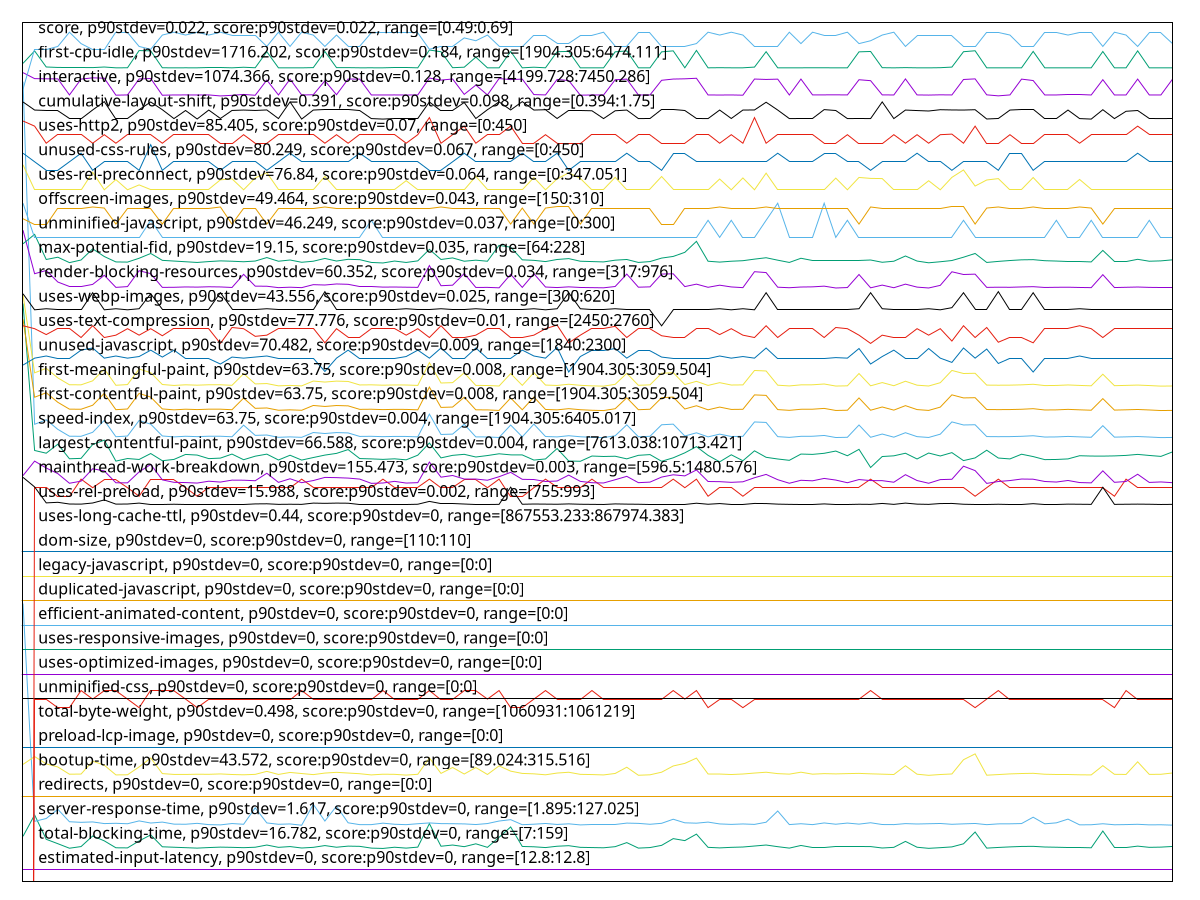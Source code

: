 reset

$estimatedInputLatencyP90Stdev0ScoreP90Stdev0Range128128 <<EOF
0 0.5000000000001847
1 0.5000000000001847
2 0.5000000000001847
3 0.5000000000001847
4 0.5000000000001847
5 0.5000000000001847
6 0.5000000000001847
7 0.5000000000001847
8 0.5000000000001847
9 0.5000000000001847
10 0.5000000000001847
11 0.5000000000001847
12 0.5000000000001847
13 0.5000000000001847
14 0.5000000000001847
15 0.5000000000001847
16 0.5000000000001847
17 0.5000000000001847
18 0.5000000000001847
19 0.5000000000001847
20 0.5000000000001847
21 0.5000000000001847
22 0.5000000000001847
23 0.5000000000001847
24 0.5000000000001847
25 0.5000000000001847
26 0.5000000000001847
27 0.5000000000001847
28 0.5000000000001847
29 0.5000000000001847
30 0.5000000000001847
31 0.5000000000001847
32 0.5000000000001847
33 0.5000000000001847
34 0.5000000000001847
35 0.5000000000001847
36 0.5000000000001847
37 0.5000000000001847
38 0.5000000000001847
39 0.5000000000001847
40 0.5000000000001847
41 0.5000000000001847
42 0.5000000000001847
43 0.5000000000001847
44 0.5000000000001847
45 0.5000000000001847
46 0.5000000000001847
47 0.5000000000001847
48 0.5000000000001847
49 0.5000000000001847
50 0.5000000000001847
51 0.5000000000001847
52 0.5000000000001847
53 0.5000000000001847
54 0.5000000000001847
55 0.5000000000001847
56 0.5000000000001847
57 0.5000000000001847
58 0.5000000000001847
59 0.5000000000001847
60 0.5000000000001847
61 0.5000000000001847
62 0.5000000000001847
63 0.5000000000001847
64 0.5000000000001847
65 0.5000000000001847
66 0.5000000000001847
67 0.5000000000001847
68 0.5000000000001847
69 0.5000000000001847
70 0.5000000000001847
71 0.5000000000001847
72 0.5000000000001847
73 0.5000000000001847
74 0.5000000000001847
75 0.5000000000001847
76 0.5000000000001847
77 0.5000000000001847
78 0.5000000000001847
79 0.5000000000001847
80 0.5000000000001847
81 0.5000000000001847
82 0.5000000000001847
83 0.5000000000001847
84 0.5000000000001847
85 0.5000000000001847
86 0.5000000000001847
87 0.5000000000001847
88 0.5000000000001847
89 0.5000000000001847
90 0.5000000000001847
91 0.5000000000001847
92 0.5000000000001847
93 0.5000000000001847
94 0.5000000000001847
95 0.5000000000001847
96 0.5000000000001847
97 0.5000000000001847
98 0.5000000000001847
99 0.5000000000001847
EOF

$totalBlockingTimeP90Stdev16782ScoreP90Stdev0Range7159 <<EOF
0 1.8511290322580645
1 2.7272580645161293
2 1.7291935483870968
3 1.5485483870967722
4 1.3633870967741937
5 1.4311290322580645
6 1.8646774193548388
7 1.665967741935484
8 1.381451612903226
9 1.3769354838709678
10 1.661451612903226
11 1.9098387096774194
12 1.4220967741935484
13 1.4040322580645161
14 1.3859677419354839
15 1.3679032258064516
16 1.390483870967742
17 1.4085483870967743
18 1.3995161290322582
19 1.3859677419354839
20 1.4040322580645161
21 1.4943548387096774
22 1.3995161290322582
23 1.4311290322580645
24 1.3724193548387098
25 1.3995161290322582
26 1.4717741935483872
27 1.4040322580645161
28 1.4491935483870968
29 1.4401612903225807
30 1.3679032258064516
31 1.3543548387096775
32 1.4040322580645161
33 1.3679032258064516
34 1.4085483870967743
35 2.370483870967742
36 1.4446774193548388
37 1.4943548387096774
38 1.4266129032258066
39 1.5440322580645163
40 1.3995161290322582
41 1.810483870967742
42 2.235
43 1.4356451612903227
44 1.4220967741935484
45 1.390483870967742
46 1.4446774193548388
47 1.467258064516129
48 1.3995161290322582
49 1.390483870967742
50 1.381451612903226
51 1.4266129032258066
52 1.5937096774193549
53 1.3679032258064516
54 1.390483870967742
55 1.4808064516129034
56 1.7562903225806452
57 1.675
58 1.9414516129032258
59 1.3995161290322582
60 1.3769354838709678
61 1.3995161290322582
62 1.4130645161290323
63 1.453709677419355
64 1.4943548387096774
65 1.4266129032258066
66 1.3679032258064516
67 1.4762903225806452
68 1.4130645161290323
69 1.4130645161290323
70 1.4266129032258066
71 1.4266129032258066
72 1.4266129032258066
73 1.4311290322580645
74 1.3724193548387098
75 1.3995161290322582
76 1.6433870967741915
77 1.4040322580645161
78 1.3588709677419355
79 1.3859677419354839
80 1.4175806451612905
81 1.5440322580645163
82 2.027258064516127
83 1.3679032258064516
84 1.395
85 1.4175806451612905
86 1.4356451612903227
87 1.4401612903225807
88 1.4130645161290323
89 1.4040322580645161
90 1.3859677419354839
91 1.3859677419354839
92 1.381451612903226
93 2.0679032258064516
94 1.390483870967742
95 1.390483870967742
96 1.4491935483870968
97 1.3995161290322582
98 1.4085483870967743
99 1.4356451612903227
EOF

$serverResponseTimeP90Stdev1617ScoreP90Stdev0Range1895127025 <<EOF
0 11.38647205806117
1 2.4655907724209434
2 2.5804793157076205
3 2.9562802488335924
4 2.4480998444790045
5 2.424222187662001
6 2.4404793157076203
7 2.372983203732504
8 2.3845228615863143
9 2.3660884396060133
10 2.4826462415759463
11 2.3953367547952307
12 2.433729704510109
13 2.3503393468118197
14 2.3454767236910317
15 2.38270844997408
16 2.329945360290306
17 2.319204043545879
18 2.3745798859512703
19 2.3446058061171593
20 3.0192040435458787
21 2.3999816485225507
22 2.344242923794712
23 2.358177604976672
24 2.3049790565059616
25 3.1613087610160706
26 2.4766949714878175
27 3.087425920165889
28 2.4048442716433387
29 2.3295099015033696
30 2.3306711249351997
31 2.3904741316744427
32 2.3454767236910317
33 2.328784136858476
34 2.366959357179886
35 2.399255883877657
36 2.3715316744427164
37 2.367975427682737
38 2.35955655780197
39 2.333646759979264
40 2.3742895800933126
41 2.477203006739243
42 2.5333771902540176
43 2.327042301710731
44 2.3475814411612235
45 2.377337791601866
46 2.336985277345775
47 2.3634756868843962
48 2.318623431829964
49 2.328203525142561
50 2.328203525142561
51 2.3355337480559877
52 2.3925788491446345
53 2.3810391912908244
54 2.344388076723691
55 2.3842325557283566
56 2.550577812337999
57 2.4046991187143596
58 2.389530637636081
59 2.433729704510109
60 2.358975946086055
61 2.339670606531882
62 2.3575244167962675
63 2.3399609123898393
64 2.428359046137895
65 2.8881309486780715
66 2.331904924831519
67 2.366814204250907
68 2.329945360290306
69 2.3991833074131677
70 2.346710523587351
71 2.3939578019699326
72 2.3509199585277347
73 2.4069489891135305
74 2.3341547952306896
75 2.330961430793157
76 2.372039709694142
77 2.3559277345775014
78 2.3667416277864177
79 2.37690233281493
80 2.343589735614308
81 2.3619515811301195
82 2.377410368066356
83 2.3287115603939865
84 2.3610080870917574
85 2.3634756868843962
86 2.3737089683773975
87 2.634040746500778
88 2.362532192846034
89 2.4033927423535513
90 2.5557307413167445
91 2.321018455158113
92 2.3250101607050286
93 2.3660884396060133
94 2.3244295489891136
95 2.331904924831519
96 2.3435171591498185
97 2.3206555728356664
98 2.3243569725246243
99 2.30860787973043
EOF

$redirectsP90Stdev0ScoreP90Stdev0Range00 <<EOF
0 3.5
1 3.5
2 3.5
3 3.5
4 3.5
5 3.5
6 3.5
7 3.5
8 3.5
9 3.5
10 3.5
11 3.5
12 3.5
13 3.5
14 3.5
15 3.5
16 3.5
17 3.5
18 3.5
19 3.5
20 3.5
21 3.5
22 3.5
23 3.5
24 3.5
25 3.5
26 3.5
27 3.5
28 3.5
29 3.5
30 3.5
31 3.5
32 3.5
33 3.5
34 3.5
35 3.5
36 3.5
37 3.5
38 3.5
39 3.5
40 3.5
41 3.5
42 3.5
43 3.5
44 3.5
45 3.5
46 3.5
47 3.5
48 3.5
49 3.5
50 3.5
51 3.5
52 3.5
53 3.5
54 3.5
55 3.5
56 3.5
57 3.5
58 3.5
59 3.5
60 3.5
61 3.5
62 3.5
63 3.5
64 3.5
65 3.5
66 3.5
67 3.5
68 3.5
69 3.5
70 3.5
71 3.5
72 3.5
73 3.5
74 3.5
75 3.5
76 3.5
77 3.5
78 3.5
79 3.5
80 3.5
81 3.5
82 3.5
83 3.5
84 3.5
85 3.5
86 3.5
87 3.5
88 3.5
89 3.5
90 3.5
91 3.5
92 3.5
93 3.5
94 3.5
95 3.5
96 3.5
97 3.5
98 3.5
99 3.5
EOF

$bootupTimeP90Stdev43572ScoreP90Stdev0Range89024315516 <<EOF
0 4.797801378973972
1 5.118377355562452
2 4.819667649536647
3 4.691480712100385
4 4.395455793020884
5 4.401849620893008
6 4.930566421318671
7 4.763690617656187
8 4.367614707577705
9 4.371991065490178
10 4.693265397064692
11 5.059234447745311
12 4.420394825522103
13 4.386827229193455
14 4.385135658227287
15 4.395502350019953
16 4.391312220103755
17 4.4069398527912025
18 4.383676872256462
19 4.371416862501662
20 4.389186117146277
21 4.512546645679067
22 4.386066798208663
23 4.468224382565512
24 4.423219283465614
25 4.378943577351128
26 4.442400767081985
27 4.472507626479847
28 4.443750920054981
29 4.4155684166186315
30 4.367009466589811
31 4.395828249013435
32 4.390334523123309
33 4.359234447745311
34 4.392258879084822
35 5.060957056710858
36 4.428821642353567
37 4.670980113510398
38 4.403013545869729
39 4.667953908570921
40 4.384608012237839
41 4.736097836208043
42 4.521066576508668
43 4.427937059371258
44 4.410912716711746
45 4.371292710504146
46 4.442943932071121
47 4.475751097414978
48 4.389589611138208
49 4.381209351305813
50 4.366062807608744
51 4.426090298408194
52 4.681595109298097
53 4.352933733871325
54 4.371230634505387
55 4.478218618365627
56 4.7331802642663945
57 4.83912847514743
58 5.0556495588170085
59 4.404239546845209
60 4.402206557885869
61 4.382404314281914
62 4.403882609852348
63 4.442959451070811
64 4.476728794395424
65 4.419479204540416
66 4.398435440961291
67 4.478016871369662
68 4.397364629982707
69 4.419510242539795
70 4.4084607147607855
71 4.420317230523655
72 4.429271693344566
73 4.411300691703985
74 4.397318072983638
75 4.383056112268878
76 4.743283133064336
77 4.395843768013124
78 4.34989200993216
79 4.38293196027136
80 4.405201724825965
81 4.989243759145124
82 5.228624329357514
83 4.355354697822905
84 4.380992085310158
85 4.40825896776482
86 4.424026271449474
87 4.432142708287145
88 4.394276349044473
89 4.38865847115683
90 4.388627433157451
91 4.371199596506008
92 4.366295592604088
93 4.746247262005054
94 4.390862169112756
95 4.386253026204939
96 4.903206424865871
97 4.388580876158382
98 4.392289917084201
99 4.44624947900501
EOF

$preloadLcpImageP90Stdev0ScoreP90Stdev0Range00 <<EOF
0 5.5
1 5.5
2 5.5
3 5.5
4 5.5
5 5.5
6 5.5
7 5.5
8 5.5
9 5.5
10 5.5
11 5.5
12 5.5
13 5.5
14 5.5
15 5.5
16 5.5
17 5.5
18 5.5
19 5.5
20 5.5
21 5.5
22 5.5
23 5.5
24 5.5
25 5.5
26 5.5
27 5.5
28 5.5
29 5.5
30 5.5
31 5.5
32 5.5
33 5.5
34 5.5
35 5.5
36 5.5
37 5.5
38 5.5
39 5.5
40 5.5
41 5.5
42 5.5
43 5.5
44 5.5
45 5.5
46 5.5
47 5.5
48 5.5
49 5.5
50 5.5
51 5.5
52 5.5
53 5.5
54 5.5
55 5.5
56 5.5
57 5.5
58 5.5
59 5.5
60 5.5
61 5.5
62 5.5
63 5.5
64 5.5
65 5.5
66 5.5
67 5.5
68 5.5
69 5.5
70 5.5
71 5.5
72 5.5
73 5.5
74 5.5
75 5.5
76 5.5
77 5.5
78 5.5
79 5.5
80 5.5
81 5.5
82 5.5
83 5.5
84 5.5
85 5.5
86 5.5
87 5.5
88 5.5
89 5.5
90 5.5
91 5.5
92 5.5
93 5.5
94 5.5
95 5.5
96 5.5
97 5.5
98 5.5
99 5.5
EOF

$totalByteWeightP90Stdev0498ScoreP90Stdev0Range10609311061219 <<EOF
0 -92.9770000000135
1 7.472999999998137
2 7.472999999998137
3 7.122999999963213
4 7.122999999963213
5 7.822999999974854
6 7.472999999998137
7 7.822999999974854
8 7.822999999974854
9 7.472999999998137
10 7.122999999963213
11 7.822999999974854
12 7.822999999974854
13 7.822999999974854
14 7.472999999998137
15 7.122999999963213
16 7.472999999998137
17 7.472999999998137
18 7.472999999998137
19 7.472999999998137
20 7.472999999998137
21 7.472999999998137
22 7.472999999998137
23 7.472999999998137
24 7.822999999974854
25 7.472999999998137
26 7.472999999998137
27 7.472999999998137
28 7.472999999998137
29 7.472999999998137
30 7.472999999998137
31 7.822999999974854
32 7.472999999998137
33 7.472999999998137
34 7.472999999998137
35 7.822999999974854
36 7.472999999998137
37 7.472999999998137
38 7.822999999974854
39 7.822999999974854
40 7.472999999998137
41 7.822999999974854
42 7.122999999963213
43 7.122999999963213
44 7.472999999998137
45 7.822999999974854
46 7.472999999998137
47 7.472999999998137
48 7.472999999998137
49 7.822999999974854
50 7.472999999998137
51 7.472999999998137
52 7.472999999998137
53 7.472999999998137
54 7.472999999998137
55 7.472999999998137
56 7.822999999974854
57 7.472999999998137
58 7.822999999974854
59 7.122999999963213
60 7.472999999998137
61 7.472999999998137
62 7.122999999963213
63 7.472999999998137
64 7.472999999998137
65 7.472999999998137
66 7.472999999998137
67 7.472999999998137
68 7.472999999998137
69 7.472999999998137
70 7.472999999998137
71 7.472999999998137
72 7.472999999998137
73 7.822999999974854
74 7.472999999998137
75 7.472999999998137
76 7.472999999998137
77 7.472999999998137
78 7.472999999998137
79 7.472999999998137
80 7.472999999998137
81 7.472999999998137
82 7.122999999963213
83 7.472999999998137
84 7.822999999974854
85 7.472999999998137
86 7.472999999998137
87 7.472999999998137
88 7.472999999998137
89 7.472999999998137
90 7.472999999998137
91 7.472999999998137
92 7.472999999998137
93 7.472999999998137
94 7.122999999963213
95 7.822999999974854
96 7.472999999998137
97 7.472999999998137
98 7.472999999998137
99 7.472999999998137
EOF

$unminifiedCssP90Stdev0ScoreP90Stdev0Range00 <<EOF
0 7.5
1 7.5
2 7.5
3 7.5
4 7.5
5 7.5
6 7.5
7 7.5
8 7.5
9 7.5
10 7.5
11 7.5
12 7.5
13 7.5
14 7.5
15 7.5
16 7.5
17 7.5
18 7.5
19 7.5
20 7.5
21 7.5
22 7.5
23 7.5
24 7.5
25 7.5
26 7.5
27 7.5
28 7.5
29 7.5
30 7.5
31 7.5
32 7.5
33 7.5
34 7.5
35 7.5
36 7.5
37 7.5
38 7.5
39 7.5
40 7.5
41 7.5
42 7.5
43 7.5
44 7.5
45 7.5
46 7.5
47 7.5
48 7.5
49 7.5
50 7.5
51 7.5
52 7.5
53 7.5
54 7.5
55 7.5
56 7.5
57 7.5
58 7.5
59 7.5
60 7.5
61 7.5
62 7.5
63 7.5
64 7.5
65 7.5
66 7.5
67 7.5
68 7.5
69 7.5
70 7.5
71 7.5
72 7.5
73 7.5
74 7.5
75 7.5
76 7.5
77 7.5
78 7.5
79 7.5
80 7.5
81 7.5
82 7.5
83 7.5
84 7.5
85 7.5
86 7.5
87 7.5
88 7.5
89 7.5
90 7.5
91 7.5
92 7.5
93 7.5
94 7.5
95 7.5
96 7.5
97 7.5
98 7.5
99 7.5
EOF

$usesOptimizedImagesP90Stdev0ScoreP90Stdev0Range00 <<EOF
0 8.5
1 8.5
2 8.5
3 8.5
4 8.5
5 8.5
6 8.5
7 8.5
8 8.5
9 8.5
10 8.5
11 8.5
12 8.5
13 8.5
14 8.5
15 8.5
16 8.5
17 8.5
18 8.5
19 8.5
20 8.5
21 8.5
22 8.5
23 8.5
24 8.5
25 8.5
26 8.5
27 8.5
28 8.5
29 8.5
30 8.5
31 8.5
32 8.5
33 8.5
34 8.5
35 8.5
36 8.5
37 8.5
38 8.5
39 8.5
40 8.5
41 8.5
42 8.5
43 8.5
44 8.5
45 8.5
46 8.5
47 8.5
48 8.5
49 8.5
50 8.5
51 8.5
52 8.5
53 8.5
54 8.5
55 8.5
56 8.5
57 8.5
58 8.5
59 8.5
60 8.5
61 8.5
62 8.5
63 8.5
64 8.5
65 8.5
66 8.5
67 8.5
68 8.5
69 8.5
70 8.5
71 8.5
72 8.5
73 8.5
74 8.5
75 8.5
76 8.5
77 8.5
78 8.5
79 8.5
80 8.5
81 8.5
82 8.5
83 8.5
84 8.5
85 8.5
86 8.5
87 8.5
88 8.5
89 8.5
90 8.5
91 8.5
92 8.5
93 8.5
94 8.5
95 8.5
96 8.5
97 8.5
98 8.5
99 8.5
EOF

$usesResponsiveImagesP90Stdev0ScoreP90Stdev0Range00 <<EOF
0 9.5
1 9.5
2 9.5
3 9.5
4 9.5
5 9.5
6 9.5
7 9.5
8 9.5
9 9.5
10 9.5
11 9.5
12 9.5
13 9.5
14 9.5
15 9.5
16 9.5
17 9.5
18 9.5
19 9.5
20 9.5
21 9.5
22 9.5
23 9.5
24 9.5
25 9.5
26 9.5
27 9.5
28 9.5
29 9.5
30 9.5
31 9.5
32 9.5
33 9.5
34 9.5
35 9.5
36 9.5
37 9.5
38 9.5
39 9.5
40 9.5
41 9.5
42 9.5
43 9.5
44 9.5
45 9.5
46 9.5
47 9.5
48 9.5
49 9.5
50 9.5
51 9.5
52 9.5
53 9.5
54 9.5
55 9.5
56 9.5
57 9.5
58 9.5
59 9.5
60 9.5
61 9.5
62 9.5
63 9.5
64 9.5
65 9.5
66 9.5
67 9.5
68 9.5
69 9.5
70 9.5
71 9.5
72 9.5
73 9.5
74 9.5
75 9.5
76 9.5
77 9.5
78 9.5
79 9.5
80 9.5
81 9.5
82 9.5
83 9.5
84 9.5
85 9.5
86 9.5
87 9.5
88 9.5
89 9.5
90 9.5
91 9.5
92 9.5
93 9.5
94 9.5
95 9.5
96 9.5
97 9.5
98 9.5
99 9.5
EOF

$efficientAnimatedContentP90Stdev0ScoreP90Stdev0Range00 <<EOF
0 10.5
1 10.5
2 10.5
3 10.5
4 10.5
5 10.5
6 10.5
7 10.5
8 10.5
9 10.5
10 10.5
11 10.5
12 10.5
13 10.5
14 10.5
15 10.5
16 10.5
17 10.5
18 10.5
19 10.5
20 10.5
21 10.5
22 10.5
23 10.5
24 10.5
25 10.5
26 10.5
27 10.5
28 10.5
29 10.5
30 10.5
31 10.5
32 10.5
33 10.5
34 10.5
35 10.5
36 10.5
37 10.5
38 10.5
39 10.5
40 10.5
41 10.5
42 10.5
43 10.5
44 10.5
45 10.5
46 10.5
47 10.5
48 10.5
49 10.5
50 10.5
51 10.5
52 10.5
53 10.5
54 10.5
55 10.5
56 10.5
57 10.5
58 10.5
59 10.5
60 10.5
61 10.5
62 10.5
63 10.5
64 10.5
65 10.5
66 10.5
67 10.5
68 10.5
69 10.5
70 10.5
71 10.5
72 10.5
73 10.5
74 10.5
75 10.5
76 10.5
77 10.5
78 10.5
79 10.5
80 10.5
81 10.5
82 10.5
83 10.5
84 10.5
85 10.5
86 10.5
87 10.5
88 10.5
89 10.5
90 10.5
91 10.5
92 10.5
93 10.5
94 10.5
95 10.5
96 10.5
97 10.5
98 10.5
99 10.5
EOF

$duplicatedJavascriptP90Stdev0ScoreP90Stdev0Range00 <<EOF
0 11.5
1 11.5
2 11.5
3 11.5
4 11.5
5 11.5
6 11.5
7 11.5
8 11.5
9 11.5
10 11.5
11 11.5
12 11.5
13 11.5
14 11.5
15 11.5
16 11.5
17 11.5
18 11.5
19 11.5
20 11.5
21 11.5
22 11.5
23 11.5
24 11.5
25 11.5
26 11.5
27 11.5
28 11.5
29 11.5
30 11.5
31 11.5
32 11.5
33 11.5
34 11.5
35 11.5
36 11.5
37 11.5
38 11.5
39 11.5
40 11.5
41 11.5
42 11.5
43 11.5
44 11.5
45 11.5
46 11.5
47 11.5
48 11.5
49 11.5
50 11.5
51 11.5
52 11.5
53 11.5
54 11.5
55 11.5
56 11.5
57 11.5
58 11.5
59 11.5
60 11.5
61 11.5
62 11.5
63 11.5
64 11.5
65 11.5
66 11.5
67 11.5
68 11.5
69 11.5
70 11.5
71 11.5
72 11.5
73 11.5
74 11.5
75 11.5
76 11.5
77 11.5
78 11.5
79 11.5
80 11.5
81 11.5
82 11.5
83 11.5
84 11.5
85 11.5
86 11.5
87 11.5
88 11.5
89 11.5
90 11.5
91 11.5
92 11.5
93 11.5
94 11.5
95 11.5
96 11.5
97 11.5
98 11.5
99 11.5
EOF

$legacyJavascriptP90Stdev0ScoreP90Stdev0Range00 <<EOF
0 12.5
1 12.5
2 12.5
3 12.5
4 12.5
5 12.5
6 12.5
7 12.5
8 12.5
9 12.5
10 12.5
11 12.5
12 12.5
13 12.5
14 12.5
15 12.5
16 12.5
17 12.5
18 12.5
19 12.5
20 12.5
21 12.5
22 12.5
23 12.5
24 12.5
25 12.5
26 12.5
27 12.5
28 12.5
29 12.5
30 12.5
31 12.5
32 12.5
33 12.5
34 12.5
35 12.5
36 12.5
37 12.5
38 12.5
39 12.5
40 12.5
41 12.5
42 12.5
43 12.5
44 12.5
45 12.5
46 12.5
47 12.5
48 12.5
49 12.5
50 12.5
51 12.5
52 12.5
53 12.5
54 12.5
55 12.5
56 12.5
57 12.5
58 12.5
59 12.5
60 12.5
61 12.5
62 12.5
63 12.5
64 12.5
65 12.5
66 12.5
67 12.5
68 12.5
69 12.5
70 12.5
71 12.5
72 12.5
73 12.5
74 12.5
75 12.5
76 12.5
77 12.5
78 12.5
79 12.5
80 12.5
81 12.5
82 12.5
83 12.5
84 12.5
85 12.5
86 12.5
87 12.5
88 12.5
89 12.5
90 12.5
91 12.5
92 12.5
93 12.5
94 12.5
95 12.5
96 12.5
97 12.5
98 12.5
99 12.5
EOF

$domSizeP90Stdev0ScoreP90Stdev0Range110110 <<EOF
0 13.5
1 13.5
2 13.5
3 13.5
4 13.5
5 13.5
6 13.5
7 13.5
8 13.5
9 13.5
10 13.5
11 13.5
12 13.5
13 13.5
14 13.5
15 13.5
16 13.5
17 13.5
18 13.5
19 13.5
20 13.5
21 13.5
22 13.5
23 13.5
24 13.5
25 13.5
26 13.5
27 13.5
28 13.5
29 13.5
30 13.5
31 13.5
32 13.5
33 13.5
34 13.5
35 13.5
36 13.5
37 13.5
38 13.5
39 13.5
40 13.5
41 13.5
42 13.5
43 13.5
44 13.5
45 13.5
46 13.5
47 13.5
48 13.5
49 13.5
50 13.5
51 13.5
52 13.5
53 13.5
54 13.5
55 13.5
56 13.5
57 13.5
58 13.5
59 13.5
60 13.5
61 13.5
62 13.5
63 13.5
64 13.5
65 13.5
66 13.5
67 13.5
68 13.5
69 13.5
70 13.5
71 13.5
72 13.5
73 13.5
74 13.5
75 13.5
76 13.5
77 13.5
78 13.5
79 13.5
80 13.5
81 13.5
82 13.5
83 13.5
84 13.5
85 13.5
86 13.5
87 13.5
88 13.5
89 13.5
90 13.5
91 13.5
92 13.5
93 13.5
94 13.5
95 13.5
96 13.5
97 13.5
98 13.5
99 13.5
EOF

$usesLongCacheTtlP90Stdev044ScoreP90Stdev0Range867553233867974383 <<EOF
0 -150.38704717566725
1 16.13370754721109
2 16.13370754721109
3 15.783707547176164
4 15.783707547176164
5 16.483707547187805
6 16.13370754721109
7 16.483707547187805
8 16.483707547187805
9 16.13370754721109
10 15.783707547176164
11 16.483707547187805
12 16.483707547187805
13 16.483707547187805
14 16.13370754721109
15 15.783707547176164
16 16.13370754721109
17 16.13370754721109
18 16.13370754721109
19 16.13370754721109
20 16.13370754721109
21 16.13370754721109
22 16.13370754721109
23 16.13370754721109
24 16.483707547187805
25 16.13370754721109
26 16.13370754721109
27 16.13370754721109
28 16.13370754721109
29 16.13370754721109
30 16.13370754721109
31 16.483707547187805
32 16.13370754721109
33 16.13370754721109
34 16.13370754721109
35 16.483707547187805
36 16.13370754721109
37 16.13370754721109
38 16.483707547187805
39 16.483707547187805
40 16.13370754721109
41 16.483707547187805
42 15.783707547176164
43 15.783707547176164
44 16.13370754721109
45 16.483707547187805
46 16.13370754721109
47 16.13370754721109
48 16.13370754721109
49 16.483707547187805
50 16.13370754721109
51 16.13370754721109
52 16.13370754721109
53 16.13370754721109
54 16.13370754721109
55 16.13370754721109
56 16.483707547187805
57 16.13370754721109
58 16.483707547187805
59 15.783707547176164
60 16.13370754721109
61 16.13370754721109
62 15.783707547176164
63 16.13370754721109
64 16.13370754721109
65 16.13370754721109
66 16.13370754721109
67 16.13370754721109
68 16.13370754721109
69 16.13370754721109
70 16.13370754721109
71 16.13370754721109
72 16.13370754721109
73 16.483707547187805
74 16.13370754721109
75 16.13370754721109
76 16.13370754721109
77 16.13370754721109
78 16.13370754721109
79 16.13370754721109
80 16.13370754721109
81 16.13370754721109
82 15.783707547176164
83 16.13370754721109
84 16.483707547187805
85 16.13370754721109
86 16.13370754721109
87 16.13370754721109
88 16.13370754721109
89 16.13370754721109
90 16.13370754721109
91 16.13370754721109
92 16.13370754721109
93 16.13370754721109
94 15.783707547176164
95 16.483707547187805
96 16.13370754721109
97 16.13370754721109
98 16.13370754721109
99 16.13370754721109
EOF

$usesRelPreloadP90Stdev15988ScoreP90Stdev0002Range755993 <<EOF
0 16.55672
1 16.16472
2 15.511386666666667
3 15.53472
4 15.46472
5 15.460053333333335
6 15.506720000000001
7 15.63272
8 15.460053333333335
9 15.46472
10 15.502053333333333
11 15.46472
12 15.46472
13 15.455386666666667
14 15.460053333333335
15 15.460053333333335
16 15.46472
17 15.46472
18 15.455386666666667
19 15.455386666666667
20 15.469386666666667
21 15.474053333333334
22 15.45072
23 15.455386666666667
24 15.45072
25 15.502053333333333
26 15.49272
27 15.502053333333333
28 15.497386666666667
29 15.460053333333335
30 15.460053333333335
31 15.460053333333335
32 15.460053333333335
33 15.460053333333335
34 15.455386666666667
35 15.572053333333333
36 15.483386666666668
37 15.483386666666668
38 15.46472
39 15.455386666666667
40 15.455386666666667
41 15.45072
42 16.155386666666665
43 15.455386666666667
44 15.46472
45 15.460053333333335
46 15.455386666666667
47 15.469386666666667
48 15.455386666666667
49 15.45072
50 15.446053333333333
51 15.469386666666667
52 15.460053333333335
53 15.455386666666667
54 15.460053333333335
55 15.460053333333335
56 15.46472
57 15.46472
58 15.497386666666667
59 15.455386666666667
60 15.483386666666668
61 15.460053333333335
62 15.460053333333335
63 15.488053333333333
64 15.483386666666668
65 15.460053333333335
66 15.45072
67 15.460053333333335
68 15.460053333333335
69 15.469386666666667
70 15.45072
71 15.45072
72 15.455386666666667
73 15.45072
74 15.488053333333333
75 15.45072
76 15.502053333333333
77 15.460053333333335
78 15.45072
79 15.483386666666668
80 15.488053333333333
81 15.455386666666667
82 15.460053333333335
83 15.460053333333335
84 15.455386666666667
85 15.460053333333335
86 15.460053333333335
87 15.478720000000001
88 15.455386666666667
89 15.455386666666667
90 15.460053333333335
91 15.455386666666667
92 15.45072
93 16.15072
94 15.45072
95 15.455386666666667
96 15.460053333333335
97 15.455386666666667
98 15.446053333333333
99 15.45072
EOF

$mainthreadWorkBreakdownP90Stdev155473ScoreP90Stdev0003Range59651480576 <<EOF
0 16.6299397281778
1 17.222466683190813
2 16.94050278844962
3 16.709007766348577
4 16.315592638492998
5 16.401171190151608
6 16.90910278018755
7 16.82087210311067
8 16.33465737183459
9 16.331889577394968
10 16.78071016648077
11 17.086097038046844
12 16.45375102243153
13 16.35370558103028
14 16.343691948609905
15 16.323210269756682
16 16.399217209897962
17 16.363830751435536
18 16.443609327880367
19 16.44018056760441
20 16.41878179865328
21 16.72524273970339
22 16.351797042177882
23 16.499717065311685
24 16.3387966703846
25 16.42601937456108
26 16.554977940265214
27 16.54548068740447
28 16.526775354236378
29 16.48612182426571
30 16.311531829636056
31 16.32555256743917
32 16.393119800057836
33 16.32321440079316
34 16.339936836452267
35 17.183820836947987
36 16.56521051761887
37 16.63344284711034
38 16.48920357747759
39 16.488051018300492
40 16.439354360309
41 16.583130953856323
42 16.762595571528898
43 16.47628169537737
44 16.468040277605652
45 16.388042756227538
46 16.40685962738051
47 16.64912426157723
48 16.3921903168505
49 16.33749539389433
50 16.326651423142067
51 16.45949316313463
52 16.598560375098113
53 16.339457636220928
54 16.36247990250754
55 16.568412070888584
56 16.662389019705046
57 16.617150039244848
58 16.86162064692031
59 16.38694803156112
60 16.380784525137358
61 16.353098318668152
62 16.375141529309705
63 16.541510761350022
64 16.677632544305368
65 16.461219936382037
66 16.315258024538355
67 16.437255793778657
68 16.41556372123766
69 16.51323794770108
70 16.446311025736357
71 16.336702234890733
72 16.466788573553107
73 16.42504858098897
74 16.421599165530633
75 16.35760114842814
76 16.66704469781468
77 16.427386747634984
78 16.315344776304375
79 16.464681744949807
80 16.478838806956666
81 17.015344776304374
82 16.83354199198579
83 16.309429132069237
84 16.386910852232823
85 16.42574672615359
86 16.48823278390548
87 16.481271987441648
88 16.387559424959722
89 16.365338579749658
90 16.429080472590574
91 16.343894369397283
92 16.33095183211468
93 16.824098442599247
94 16.353903870781178
95 16.387501590449045
96 16.685312141116206
97 16.349553889370842
98 16.36915152641798
99 16.338846242822324
EOF

$largestContentfulPaintP90Stdev66588ScoreP90Stdev0004Range761303810713421 <<EOF
0 23.68106697777236
1 17.65850808174647
2 17.546669766504042
3 17.915410652476893
4 17.318617117984594
5 17.33466594927583
6 17.902502596803203
7 18.08313940633364
8 17.222743210990515
9 17.328574268607035
10 17.289858988222054
11 17.53302921359427
12 17.238987331528595
13 17.29191299326948
14 17.49633629316233
15 17.469957180906317
16 17.324495085892693
17 17.345656225531005
18 17.510726574712326
19 17.27981253774423
20 17.42440049121232
21 17.508552600077635
22 17.268305319365055
23 17.4631993276513
24 17.264954624063193
25 17.369002502285934
26 17.469217314264686
27 17.538904038667646
28 17.69459421833097
29 17.327350297045513
30 17.313566474222124
31 17.293606330939827
32 17.316382562501403
33 17.27491209980647
34 17.465191017872456
35 17.96432724922968
36 17.3548365541105
37 17.45862975434763
38 17.500579336776365
39 17.39087944962425
40 17.45044993094397
41 17.522850547311148
42 17.478444243496874
43 17.475590332827384
44 17.264978574631197
45 17.311396942905475
46 17.738145345981614
47 17.226955693246275
48 17.2152784366716
49 17.430582230351767
50 17.411972747382144
51 17.422459519841066
52 17.31494632407377
53 17.459416330015546
54 17.489954713084373
55 17.215410652476894
56 17.357776296679827
57 17.562102277070085
58 17.816319674843196
59 17.458688817965566
60 17.192567662770994
61 17.481423650807788
62 17.237880836961295
63 17.644412468044514
64 17.378597468300747
65 17.309348356538596
66 17.254851927681308
67 17.511420924437378
68 17.49819284149069
69 17.542682918106188
70 17.634949826208615
71 17.44222394038207
72 17.704815041948738
73 16.96107295999569
74 17.4104235466143
75 17.43917409022407
76 17.545157954631964
77 17.310039238308097
78 17.553598091449004
79 17.432611851336738
80 17.57049570486083
81 17.243387300131218
82 17.35333666333562
83 17.66886859894869
84 17.3486473371919
85 17.312390945664667
86 17.504750745433586
87 17.408624544673334
88 17.283522383192626
89 17.290131547853477
90 17.31240785194797
91 17.44322173621765
92 17.42962496624667
93 17.427237603972117
94 17.436015974828784
95 17.45650747392533
96 17.49766733785143
97 17.45452434521944
98 17.415546367201635
99 17.59986332781108
EOF

$speedIndexP90Stdev6375ScoreP90Stdev0004Range19043056405017 <<EOF
0 32.76744572602182
1 18.731226297266332
2 18.91584169612349
3 18.522602958549193
4 18.24235837068574
5 18.239152387232437
6 18.402594363282795
7 18.89064791498619
8 18.221137967828334
9 18.249701352595178
10 18.886705964740145
11 18.736624143080583
12 18.252425061529003
13 18.214278718439942
14 18.240763478967814
15 18.22528825029878
16 18.242012176312837
17 18.241643949916206
18 18.219458026018795
19 18.69532219859249
20 18.27680284778736
21 18.29134398345024
22 18.197969836872947
23 18.214860461066564
24 18.19646922925658
25 18.393911477930082
26 18.352965609825535
27 18.391594875434773
28 18.377687484454526
29 18.234258847961396
30 18.239145745225283
31 18.22414485306718
32 18.234397034110245
33 18.23216369970462
34 18.215488211742738
35 19.146914533021945
36 18.314313988192218
37 18.328854313854226
38 18.730977464998304
39 18.214735720932197
40 18.212412152429383
41 18.19064791498619
42 18.700005623637207
43 18.21799208643977
44 18.73826520484824
45 18.2301082414906
46 18.21391600004924
47 18.263188353122608
48 18.22004608665222
49 18.1974447943074
50 18.185120793032688
51 18.260319330032257
52 18.70895953528185
53 18.220150576764773
54 18.238562058596568
55 18.711356975864234
56 18.73712067361542
57 18.25005840097977
58 18.382239851358076
59 18.21573218400553
60 18.327964122895363
61 18.231426436910485
62 18.23705934497793
63 18.82676217417212
64 18.806943558824642
65 18.22460136955891
66 18.194327262949372
67 18.237988091978323
68 18.24072152092262
69 18.273504200234246
70 18.189449113694913
71 18.19849277343622
72 18.702126205921378
73 18.198803003770387
74 18.331866707099003
75 18.203062474358447
76 18.386352711788213
77 18.22528501029529
78 18.19119547557599
79 18.326222621019518
80 18.82889782247252
81 18.703391427284203
82 18.712343556926925
83 18.227797795001916
84 18.223734830625524
85 18.22644671354661
86 18.238474902502688
87 18.262230932091327
88 18.208819474559558
89 18.213691953807913
90 18.234056833743796
91 18.215145581373676
92 18.199006799989903
93 18.674373470027717
94 18.204333041727025
95 18.216017952313344
96 18.229568942909697
97 18.20972554153552
98 18.18600984999033
99 18.19190033833523
EOF

$firstContentfulPaintP90Stdev6375ScoreP90Stdev0008Range19043053059504 <<EOF
0 23.036364025269247
1 19.8396210619204
2 20.02423646077756
3 19.63099772320326
4 19.350753135339808
5 19.347547151886502
6 19.51098912793686
7 19.999042679640255
8 19.3295327324824
9 19.358096117249247
10 19.995100729394213
11 19.84501890773465
12 19.360819826183068
13 19.322673483094007
14 19.34915824362188
15 19.333683014952847
16 19.350406940966906
17 19.35003871457027
18 19.327852790672864
19 19.803716963246558
20 19.385197612441427
21 19.39973874810431
22 19.30636460152701
23 19.32325522572063
24 19.304863993910644
25 19.50230624258415
26 19.461360374479604
27 19.49998964008884
28 19.48608224910859
29 19.342653612615464
30 19.347540509879348
31 19.332539617721245
32 19.34279179876431
33 19.340558464358686
34 19.323882976396806
35 20.255309297676014
36 19.422708752846283
37 19.437249078508295
38 19.83937222965237
39 19.323130485586265
40 19.320806917083452
41 19.29904267964026
42 19.808400388291275
43 19.326386851093837
44 19.84665996950231
45 19.33850300614467
46 19.322310764703307
47 19.371583117776673
48 19.32844085130629
49 19.305839558961466
50 19.293515557686757
51 19.368714094686325
52 19.817354299935918
53 19.328545341418838
54 19.346956823250636
55 19.819751740518303
56 19.845515438269487
57 19.358453165633836
58 19.49063461601214
59 19.324126948659597
60 19.43635888754943
61 19.33982120156455
62 19.345454109631998
63 19.93515693882619
64 19.915338323478707
65 19.332996134212976
66 19.30272202760344
67 19.346382856632392
68 19.349116285576685
69 19.38189896488831
70 19.297843878348978
71 19.30688753809029
72 19.810520970575446
73 19.30719776842445
74 19.44026147175307
75 19.311457239012512
76 19.49474747644228
77 19.33367977494936
78 19.299590240230057
79 19.434617385673583
80 19.937292587126585
81 19.811786191938268
82 19.82073832158099
83 19.336192559655984
84 19.33212959527959
85 19.334841478200676
86 19.346869667156753
87 19.370625696745392
88 19.317214239213623
89 19.322086718461982
90 19.342451598397865
91 19.32354034602774
92 19.307401564643968
93 19.782768234681782
94 19.312727806381094
95 19.324412716967412
96 19.337963707563766
97 19.318120306189584
98 19.2944046146444
99 19.300295102989296
EOF

$firstMeaningfulPaintP90Stdev6375ScoreP90Stdev0008Range19043053059504 <<EOF
0 24.03636402526925
1 20.8396210619204
2 21.02423646077756
3 20.63099772320326
4 20.350753135339808
5 20.347547151886502
6 20.51098912793686
7 20.999042679640258
8 20.329532732482402
9 20.358096117249247
10 20.995100729394213
11 20.84501890773465
12 20.360819826183068
13 20.322673483094007
14 20.34915824362188
15 20.333683014952847
16 20.350406940966906
17 20.35003871457027
18 20.327852790672864
19 20.803716963246558
20 20.385197612441427
21 20.39973874810431
22 20.30636460152701
23 20.32325522572063
24 20.304863993910644
25 20.50230624258415
26 20.461360374479604
27 20.49998964008884
28 20.48608224910859
29 20.342653612615464
30 20.34754050987935
31 20.332539617721245
32 20.34279179876431
33 20.34055846435869
34 20.323882976396806
35 21.255309297676014
36 20.422708752846283
37 20.437249078508295
38 20.83937222965237
39 20.323130485586265
40 20.320806917083452
41 20.29904267964026
42 20.808400388291275
43 20.326386851093837
44 20.84665996950231
45 20.33850300614467
46 20.32231076470331
47 20.371583117776673
48 20.32844085130629
49 20.305839558961466
50 20.293515557686757
51 20.368714094686325
52 20.817354299935918
53 20.32854534141884
54 20.346956823250636
55 20.819751740518303
56 20.845515438269487
57 20.358453165633836
58 20.490634616012144
59 20.324126948659597
60 20.43635888754943
61 20.33982120156455
62 20.345454109631998
63 20.93515693882619
64 20.915338323478707
65 20.332996134212976
66 20.30272202760344
67 20.346382856632392
68 20.349116285576685
69 20.381898964888315
70 20.297843878348978
71 20.30688753809029
72 20.810520970575446
73 20.30719776842445
74 20.44026147175307
75 20.311457239012512
76 20.49474747644228
77 20.33367977494936
78 20.299590240230057
79 20.434617385673583
80 20.937292587126585
81 20.811786191938268
82 20.820738321580993
83 20.336192559655984
84 20.332129595279593
85 20.33484147820068
86 20.346869667156753
87 20.370625696745392
88 20.317214239213623
89 20.322086718461982
90 20.342451598397865
91 20.32354034602774
92 20.30740156464397
93 20.782768234681782
94 20.312727806381094
95 20.324412716967412
96 20.337963707563766
97 20.318120306189588
98 20.2944046146444
99 20.300295102989296
EOF

$unusedJavascriptP90Stdev70482ScoreP90Stdev0009Range18402300 <<EOF
0 21.156781249999998
1 21.44115625
2 21.528656249999997
3 21.44115625
4 21.44115625
5 21.76928125
6 21.856781249999997
7 21.44115625
8 21.528656249999997
9 21.44115625
10 21.50678125
11 21.76928125
12 21.484906249999998
13 21.76928125
14 21.44115625
15 21.44115625
16 21.44115625
17 21.200531249999997
18 21.484906249999998
19 21.44115625
20 21.484906249999998
21 21.528656249999997
22 21.44115625
23 21.44115625
24 21.44115625
25 21.44115625
26 20.89428125
27 21.44115625
28 21.76928125
29 21.44115625
30 21.44115625
31 21.44115625
32 21.44115625
33 21.50678125
34 21.76928125
35 21.44115625
36 21.856781249999997
37 21.44115625
38 21.44115625
39 21.856781249999997
40 21.44115625
41 21.44115625
42 21.44115625
43 21.76928125
44 21.528656249999997
45 21.44115625
46 21.87865625
47 20.872406249999997
48 21.50678125
49 21.76928125
50 21.76928125
51 21.83490625
52 21.44115625
53 21.76928125
54 21.76928125
55 21.484906249999998
56 21.44115625
57 21.44115625
58 21.44115625
59 21.44115625
60 21.528656249999997
61 21.44115625
62 21.50678125
63 21.44115625
64 21.856781249999997
65 21.44115625
66 21.44115625
67 21.44115625
68 21.44115625
69 21.44115625
70 21.46303125
71 21.44115625
72 21.83490625
73 21.200531249999997
74 21.50678125
75 21.76928125
76 21.44115625
77 21.44115625
78 21.83490625
79 21.44115625
80 21.266156249999998
81 21.856781249999997
82 21.44115625
83 21.813031249999998
84 21.22240625
85 21.44115625
86 21.44115625
87 20.872406249999997
88 21.44115625
89 21.44115625
90 21.44115625
91 21.528656249999997
92 21.44115625
93 21.44115625
94 21.44115625
95 21.44115625
96 21.44115625
97 21.44115625
98 21.44115625
99 21.44115625
EOF

$usesTextCompressionP90Stdev77776ScoreP90Stdev001Range24502760 <<EOF
0 22.768655172413794
1 22.64796551724138
2 22.406586206896552
3 22.64796551724138
4 22.64796551724138
5 22.28589655172414
6 22.768655172413794
7 22.28589655172414
8 22.38244827586207
9 22.64796551724138
10 22.38244827586207
11 22.64796551724138
12 22.358310344827586
13 22.64796551724138
14 22.64796551724138
15 22.64796551724138
16 22.64796551724138
17 22.04451724137931
18 22.696241379310344
19 22.64796551724138
20 22.334172413793105
21 22.38244827586207
22 22.64796551724138
23 22.64796551724138
24 22.64796551724138
25 22.64796551724138
26 22.068655172413795
27 22.64796551724138
28 22.28589655172414
29 22.28589655172414
30 22.64796551724138
31 22.64796551724138
32 22.64796551724138
33 22.38244827586207
34 22.64796551724138
35 22.28589655172414
36 22.768655172413794
37 22.28589655172414
38 22.28589655172414
39 22.38244827586207
40 22.64796551724138
41 22.64796551724138
42 22.28589655172414
43 22.28589655172414
44 22.38244827586207
45 22.64796551724138
46 22.792793103448275
47 22.068655172413795
48 22.38244827586207
49 22.64796551724138
50 22.64796551724138
51 22.744517241379313
52 22.28589655172414
53 22.64796551724138
54 22.64796551724138
55 22.358310344827586
56 22.28589655172414
57 22.28589655172414
58 22.64796551724138
59 22.64796551724138
60 22.406586206896552
61 22.64796551724138
62 22.38244827586207
63 22.28589655172414
64 22.768655172413794
65 22.28589655172414
66 22.64796551724138
67 22.64796551724138
68 22.64796551724138
69 22.28589655172414
70 22.696241379310344
71 22.64796551724138
72 22.38244827586207
73 22.04451724137931
74 22.38244827586207
75 22.28589655172414
76 22.28589655172414
77 22.64796551724138
78 22.38244827586207
79 22.64796551724138
80 22.141068965517242
81 22.768655172413794
82 22.28589655172414
83 22.696241379310344
84 22.092793103448276
85 22.28589655172414
86 22.28589655172414
87 22.068655172413795
88 22.64796551724138
89 22.64796551724138
90 22.64796551724138
91 22.768655172413794
92 22.64796551724138
93 22.28589655172414
94 22.64796551724138
95 22.64796551724138
96 22.64796551724138
97 22.64796551724138
98 22.64796551724138
99 22.64796551724138
EOF

$usesWebpImagesP90Stdev43556ScoreP90Stdev0025Range300620 <<EOF
0 24.0775
1 23.42125
2 23.465
3 23.42125
4 23.42125
5 23.42125
6 24.12125
7 23.42125
8 23.465
9 23.42125
10 23.465
11 24.0775
12 23.42125
13 23.42125
14 23.42125
15 23.42125
16 23.42125
17 24.12125
18 23.42125
19 23.42125
20 23.42125
21 23.465
22 23.42125
23 23.42125
24 23.42125
25 23.42125
26 24.165
27 23.42125
28 23.42125
29 23.42125
30 23.42125
31 23.42125
32 23.42125
33 23.465
34 23.42125
35 23.42125
36 23.465
37 23.42125
38 23.42125
39 23.465
40 23.42125
41 23.42125
42 23.42125
43 23.42125
44 23.465
45 23.42125
46 23.465
47 24.12125
48 23.465
49 23.42125
50 23.42125
51 23.465
52 23.42125
53 23.42125
54 23.42125
55 22.765
56 23.42125
57 23.42125
58 23.42125
59 23.42125
60 23.465
61 23.42125
62 23.465
63 23.42125
64 24.12125
65 23.42125
66 23.42125
67 23.42125
68 23.42125
69 23.42125
70 23.42125
71 23.42125
72 23.465
73 24.12125
74 23.465
75 23.42125
76 23.42125
77 23.42125
78 23.465
79 23.42125
80 23.50875
81 24.12125
82 23.42125
83 23.42125
84 24.165
85 23.42125
86 23.42125
87 24.12125
88 23.42125
89 23.42125
90 23.42125
91 23.465
92 23.42125
93 23.42125
94 23.42125
95 23.42125
96 23.42125
97 23.42125
98 23.42125
99 23.42125
EOF

$renderBlockingResourcesP90Stdev60352ScoreP90Stdev0034Range317976 <<EOF
0 26.68062564102564
1 24.90011282051282
2 25.032933333333332
3 24.55908717948718
4 24.36165128205128
5 24.36165128205128
6 24.462164102564103
7 24.835497435897434
8 24.340112820512818
9 24.37242051282051
10 25.0221641025641
11 24.903702564102563
12 24.340112820512818
13 24.343702564102564
14 24.358061538461538
15 24.35088205128205
16 24.365241025641023
17 24.358061538461538
18 24.336523076923076
19 24.874984615384616
20 24.39036923076923
21 24.386779487179485
22 24.329343589743587
23 24.347292307692307
24 24.329343589743587
25 24.45139487179487
26 24.437035897435898
27 24.48011282051282
28 24.465753846153845
29 24.358061538461538
30 24.358061538461538
31 24.35088205128205
32 24.354471794871795
33 24.347292307692307
34 24.340112820512818
35 25.233958974358973
36 24.408317948717947
37 24.42985641025641
38 24.907292307692305
39 24.336523076923076
40 24.340112820512818
41 24.322164102564102
42 24.874984615384616
43 24.340112820512818
44 24.90011282051282
45 24.354471794871795
46 24.332933333333333
47 24.36165128205128
48 24.336523076923076
49 24.329343589743587
50 24.322164102564102
51 24.376010256410254
52 24.885753846153843
53 24.347292307692307
54 24.36165128205128
55 24.885753846153843
56 24.896523076923074
57 24.37242051282051
58 24.472933333333334
59 24.343702564102564
60 24.42985641025641
61 24.358061538461538
62 24.329343589743587
63 24.982676923076923
64 24.946779487179487
65 24.347292307692307
66 24.325753846153845
67 24.354471794871795
68 24.36165128205128
69 24.39036923076923
70 24.314984615384613
71 24.332933333333333
72 24.867805128205127
73 24.322164102564102
74 24.433446153846152
75 24.325753846153845
76 24.472933333333334
77 24.35088205128205
78 24.314984615384613
79 24.42267692307692
80 24.979087179487177
81 24.867805128205127
82 24.8821641025641
83 24.340112820512818
84 24.347292307692307
85 24.343702564102564
86 24.358061538461538
87 24.36883076923077
88 24.336523076923076
89 24.343702564102564
90 24.347292307692307
91 24.336523076923076
92 24.329343589743587
93 24.86062564102564
94 24.332933333333333
95 24.343702564102564
96 24.354471794871795
97 24.340112820512818
98 24.322164102564102
99 24.322164102564102
EOF

$maxPotentialFidP90Stdev1915ScoreP90Stdev0035Range64228 <<EOF
0 26.125857142857143
1 26.51157142857143
2 25.483
3 25.575857142857142
4 25.35442857142857
5 25.46157142857143
6 25.918714285714284
7 25.60442857142857
8 25.383
9 25.375857142857143
10 25.532999999999998
11 25.72942857142857
12 25.447285714285712
13 25.418714285714284
14 25.390142857142855
15 25.361571428571427
16 25.397285714285715
17 25.425857142857144
18 25.411571428571428
19 25.390142857142855
20 25.418714285714284
21 25.561571428571426
22 25.411571428571428
23 25.46157142857143
24 25.368714285714283
25 25.411571428571428
26 25.52585714285714
27 25.418714285714284
28 25.490142857142857
29 25.47585714285714
30 25.361571428571427
31 25.340142857142855
32 25.418714285714284
33 25.361571428571427
34 25.425857142857144
35 25.897285714285715
36 25.483
37 25.547285714285714
38 25.411571428571428
39 25.454428571428572
40 25.411571428571428
41 26.061571428571426
42 25.986571428571427
43 25.468714285714285
44 25.447285714285712
45 25.397285714285715
46 25.483
47 25.518714285714285
48 25.411571428571428
49 25.397285714285715
50 25.383
51 25.454428571428572
52 25.483
53 25.361571428571427
54 25.397285714285715
55 25.540142857142857
56 25.608
57 25.77585714285714
58 26.22585714285714
59 25.411571428571428
60 25.375857142857143
61 25.411571428571428
62 25.433
63 25.497285714285713
64 25.55442857142857
65 25.454428571428572
66 25.361571428571427
67 25.532999999999998
68 25.433
69 25.433
70 25.454428571428572
71 25.454428571428572
72 25.454428571428572
73 25.46157142857143
74 25.368714285714283
75 25.411571428571428
76 25.625857142857143
77 25.418714285714284
78 25.347285714285714
79 25.390142857142855
80 25.440142857142856
81 25.575857142857142
82 25.72942857142857
83 25.361571428571427
84 25.40442857142857
85 25.440142857142856
86 25.468714285714285
87 25.47585714285714
88 25.433
89 25.418714285714284
90 25.390142857142855
91 25.390142857142855
92 25.383
93 25.85442857142857
94 25.397285714285715
95 25.397285714285715
96 25.490142857142857
97 25.411571428571428
98 25.425857142857144
99 25.468714285714285
EOF

$unminifiedJavascriptP90Stdev46249ScoreP90Stdev0037Range0300 <<EOF
0 27.788
1 26.388
2 26.388
3 26.388
4 26.388
5 26.388
6 26.388
7 26.388
8 26.388
9 26.388
10 26.388
11 27.088
12 26.388
13 26.388
14 26.388
15 26.388
16 26.388
17 26.388
18 26.388
19 26.388
20 26.388
21 26.388
22 26.388
23 26.388
24 26.388
25 26.388
26 26.388
27 26.388
28 26.388
29 26.388
30 27.088
31 26.388
32 26.388
33 26.388
34 26.388
35 26.388
36 26.388
37 26.388
38 26.388
39 26.388
40 26.388
41 26.388
42 26.388
43 26.388
44 26.388
45 26.388
46 26.388
47 26.388
48 26.388
49 26.388
50 26.388
51 26.388
52 26.388
53 26.388
54 26.388
55 26.388
56 26.388
57 26.388
58 26.388
59 27.088
60 26.388
61 27.088
62 26.388
63 26.388
64 27.088
65 27.788
66 26.388
67 26.388
68 26.388
69 27.788
70 26.388
71 27.088
72 26.388
73 26.388
74 26.388
75 26.388
76 26.388
77 26.388
78 26.388
79 26.388
80 26.388
81 27.088
82 26.388
83 26.388
84 26.388
85 26.388
86 26.388
87 26.388
88 26.388
89 27.088
90 26.388
91 26.388
92 27.088
93 26.388
94 26.388
95 26.388
96 26.388
97 27.088
98 26.388
99 26.388
EOF

$offscreenImagesP90Stdev49464ScoreP90Stdev0043Range150310 <<EOF
0 27.152625
1 26.933875
2 26.933875
3 27.590125
4 27.590125
5 27.590125
6 27.633875
7 27.590125
8 26.933875
9 27.590125
10 27.590125
11 27.590125
12 26.933875
13 27.590125
14 27.590125
15 27.590125
16 27.590125
17 27.633875
18 26.933875
19 27.590125
20 27.590125
21 26.933875
22 27.590125
23 27.590125
24 27.590125
25 27.590125
26 27.633875
27 27.590125
28 27.590125
29 27.590125
30 27.590125
31 27.590125
32 27.590125
33 27.590125
34 27.590125
35 27.590125
36 27.633875
37 27.590125
38 27.590125
39 27.590125
40 27.590125
41 27.590125
42 26.933875
43 27.590125
44 26.933875
45 27.590125
46 27.633875
47 27.633875
48 26.933875
49 27.590125
50 27.590125
51 27.590125
52 27.590125
53 27.590125
54 27.590125
55 26.933875
56 26.933875
57 27.590125
58 27.590125
59 27.590125
60 27.633875
61 27.590125
62 27.590125
63 27.590125
64 27.633875
65 27.590125
66 27.590125
67 27.590125
68 27.590125
69 27.590125
70 27.590125
71 27.590125
72 26.933875
73 27.633875
74 27.590125
75 27.590125
76 27.590125
77 27.590125
78 27.590125
79 27.590125
80 27.633875
81 27.633875
82 26.933875
83 27.590125
84 27.633875
85 27.590125
86 27.590125
87 27.633875
88 27.590125
89 27.590125
90 27.590125
91 27.633875
92 27.590125
93 26.933875
94 27.590125
95 27.590125
96 27.590125
97 27.590125
98 27.590125
99 27.590125
EOF

$usesRelPreconnectP90Stdev7684ScoreP90Stdev0064Range0347051 <<EOF
0 29.360072361677023
1 28.33814473989831
2 28.33814473989831
3 28.33814473989831
4 28.33814473989831
5 28.33814473989831
6 29.056854751395555
7 28.33814473989831
8 28.755827926063454
9 28.33814473989831
10 28.538083322715522
11 28.33814473989831
12 28.33814473989831
13 28.33814473989831
14 28.33814473989831
15 28.33814473989831
16 28.33814473989831
17 28.746181403222458
18 28.787520694564773
19 28.33814473989831
20 28.823589144184485
21 29.03814473989831
22 28.33814473989831
23 28.33814473989831
24 28.33814473989831
25 28.33814473989831
26 28.887822725932224
27 28.33814473989831
28 28.33814473989831
29 28.33814473989831
30 28.33814473989831
31 28.33814473989831
32 28.33814473989831
33 28.710887384381312
34 28.33814473989831
35 28.33814473989831
36 28.33814473989831
37 28.33814473989831
38 28.33814473989831
39 28.888991733075496
40 28.33814473989831
41 28.33814473989831
42 28.33814473989831
43 28.33814473989831
44 28.839198486773206
45 28.33814473989831
46 28.78434346870364
47 29.031024689163896
48 28.803300827228416
49 28.33814473989831
50 28.33814473989831
51 28.848314978664806
52 28.33814473989831
53 28.33814473989831
54 28.33814473989831
55 28.882057192962755
56 28.33814473989831
57 28.33814473989831
58 28.33814473989831
59 28.33814473989831
60 28.77967038030844
61 28.33814473989831
62 28.823494915274466
63 28.33814473989831
64 29.020444728646485
65 28.33814473989831
66 28.33814473989831
67 28.33814473989831
68 28.33814473989831
69 28.33814473989831
70 28.817417255885527
71 28.33814473989831
72 28.843633059907287
73 28.804752514081258
74 28.797626573162404
75 28.33814473989831
76 28.33814473989831
77 28.33814473989831
78 28.708590594365344
79 28.33814473989831
80 28.846936904374406
81 29.15039302991699
82 28.491811822602088
83 28.73956487971362
84 28.796221997956376
85 28.33814473989831
86 28.33814473989831
87 28.841244988179664
88 28.33814473989831
89 28.33814473989831
90 28.33814473989831
91 28.76213821193317
92 28.33814473989831
93 28.33814473989831
94 28.33814473989831
95 28.33814473989831
96 28.33814473989831
97 28.33814473989831
98 28.33814473989831
99 28.33814473989831
EOF

$unusedCssRulesP90Stdev80249ScoreP90Stdev0067Range0450 <<EOF
0 29.836
1 29.486
2 29.136
3 29.136
4 29.486
5 29.836
6 29.136
7 29.486
8 29.486
9 29.486
10 29.136
11 30.186
12 29.136
13 29.486
14 29.486
15 29.486
16 29.486
17 29.136
18 29.486
19 29.486
20 29.486
21 29.136
22 29.486
23 29.836
24 29.486
25 29.486
26 29.486
27 29.486
28 29.486
29 29.836
30 29.486
31 29.486
32 29.486
33 29.486
34 29.486
35 29.136
36 29.136
37 29.486
38 29.836
39 29.486
40 29.486
41 29.486
42 29.486
43 29.836
44 29.486
45 29.486
46 29.836
47 29.136
48 29.486
49 29.486
50 29.486
51 29.486
52 29.836
53 29.486
54 29.486
55 29.136
56 29.836
57 29.836
58 29.486
59 29.486
60 29.486
61 29.486
62 29.486
63 29.486
64 29.486
65 29.836
66 29.486
67 29.486
68 29.486
69 29.836
70 29.836
71 29.486
72 29.486
73 29.136
74 29.486
75 29.486
76 29.486
77 29.836
78 29.486
79 29.486
80 29.136
81 29.486
82 29.486
83 29.486
84 29.136
85 29.836
86 29.836
87 29.136
88 29.486
89 29.486
90 29.486
91 29.486
92 29.486
93 29.486
94 29.486
95 29.486
96 29.836
97 29.486
98 29.486
99 29.486
EOF

$usesHttp2P90Stdev85405ScoreP90Stdev007Range0450 <<EOF
0 31.155666666666665
1 30.945666666666664
2 30.245666666666665
3 30.595666666666666
4 30.595666666666666
5 30.595666666666666
6 30.245666666666665
7 30.595666666666666
8 30.245666666666665
9 30.595666666666666
10 30.595666666666666
11 30.595666666666666
12 30.245666666666665
13 30.595666666666666
14 30.595666666666666
15 30.595666666666666
16 30.595666666666666
17 30.245666666666665
18 30.245666666666665
19 30.595666666666666
20 30.245666666666665
21 30.245666666666665
22 30.595666666666666
23 30.595666666666666
24 30.595666666666666
25 30.595666666666666
26 30.245666666666665
27 30.595666666666666
28 30.245666666666665
29 30.595666666666666
30 30.595666666666666
31 30.595666666666666
32 30.595666666666666
33 30.245666666666665
34 30.595666666666666
35 31.295666666666666
36 30.245666666666665
37 30.595666666666666
38 30.945666666666664
39 30.245666666666665
40 30.595666666666666
41 30.595666666666666
42 30.945666666666664
43 30.245666666666665
44 30.245666666666665
45 30.595666666666666
46 30.245666666666665
47 30.245666666666665
48 30.245666666666665
49 30.595666666666666
50 30.595666666666666
51 30.595666666666666
52 30.245666666666665
53 30.595666666666666
54 30.595666666666666
55 30.245666666666665
56 30.245666666666665
57 30.245666666666665
58 30.595666666666666
59 30.595666666666666
60 30.245666666666665
61 30.595666666666666
62 30.245666666666665
63 31.295666666666666
64 30.245666666666665
65 30.595666666666666
66 30.595666666666666
67 30.595666666666666
68 30.595666666666666
69 30.245666666666665
70 30.245666666666665
71 30.595666666666666
72 30.245666666666665
73 30.245666666666665
74 30.245666666666665
75 30.595666666666666
76 30.245666666666665
77 30.595666666666666
78 30.245666666666665
79 30.595666666666666
80 30.619
81 30.245666666666665
82 30.945666666666664
83 30.245666666666665
84 30.245666666666665
85 30.595666666666666
86 30.245666666666665
87 30.245666666666665
88 30.595666666666666
89 30.595666666666666
90 30.595666666666666
91 30.245666666666665
92 30.595666666666666
93 30.595666666666666
94 30.595666666666666
95 30.595666666666666
96 30.945666666666664
97 30.595666666666666
98 30.595666666666666
99 30.595666666666666
EOF

$cumulativeLayoutShiftP90Stdev0391ScoreP90Stdev0098Range0394175 <<EOF
0 31.93598521578657
1 31.604868348836845
2 31.588247356603265
3 31.588247356603265
4 31.255207616110436
5 31.255207616110436
6 31.60880493534384
7 31.94984667577535
8 31.255207616110436
9 31.255207616110436
10 31.618729808825627
11 31.93598521578657
12 31.618729808825627
13 31.255207616110436
14 31.58632448306016
15 31.238586623876856
16 31.604868348836845
17 31.25914420261743
18 31.588247356603265
19 31.604868348836845
20 31.588247356603265
21 31.60880493534384
22 31.255207616110436
23 31.938586623876855
24 31.23465003736986
25 31.604868348836845
26 31.60880493534384
27 31.60880493534384
28 31.60880493534384
29 31.58431077009627
30 31.255207616110436
31 31.23465003736986
32 31.255207616110436
33 31.255207616110436
34 31.25914420261743
35 31.93598521578657
36 31.604868348836845
37 31.604868348836845
38 31.915427637045994
39 31.25914420261743
40 31.618729808825627
41 31.938586623876855
42 31.60880493534384
43 31.94984667577535
44 31.604868348836845
45 31.618729808825627
46 31.25914420261743
47 31.604868348836845
48 31.604868348836845
49 31.575064431161664
50 31.255207616110436
51 31.575064431161664
52 31.604868348836845
53 31.255207616110436
54 31.25914420261743
55 31.618729808825627
56 31.618729808825627
57 31.58632448306016
58 31.25914420261743
59 31.255207616110436
60 31.604868348836845
61 31.25914420261743
62 31.604868348836845
63 31.60880493534384
64 31.924725163888073
65 31.604868348836845
66 31.255207616110436
67 31.25914420261743
68 31.25914420261743
69 31.622666395332622
70 31.58632448306016
71 31.255207616110436
72 31.25914420261743
73 31.255207616110436
74 31.938586623876855
75 31.255207616110436
76 31.604868348836845
77 31.58431077009627
78 31.565766904319585
79 31.618729808825627
80 31.60880493534384
81 31.604868348836845
82 31.618729808825627
83 31.238586623876856
84 31.25914420261743
85 31.604868348836845
86 31.622666395332622
87 31.622666395332622
88 31.255207616110436
89 31.255207616110436
90 31.604868348836845
91 31.255207616110436
92 31.23465003736986
93 31.618729808825627
94 31.255207616110436
95 31.55450685242109
96 31.58632448306016
97 31.25914420261743
98 31.255207616110436
99 31.25914420261743
EOF

$interactiveP90Stdev1074366ScoreP90Stdev0128Range41997287450286 <<EOF
0 33.136881837174585
1 32.89253303459743
2 32.885254201956656
3 32.883076405037656
4 32.22356986784138
5 32.87311827665617
6 32.92499374427832
7 32.9108107508964
8 32.214571405305044
9 32.22410544241373
10 32.87622405469309
11 32.89835526458529
12 32.21171405899986
13 32.22354735114864
14 32.22456422552909
15 32.22313138642162
16 32.22439961163599
17 32.18324239780314
18 32.20810258684864
19 32.244520044194545
20 32.2108107508964
21 32.83468992462577
22 32.222399806606035
23 32.87202773528488
24 32.22201907646921
25 32.23227884052026
26 32.80228627679163
27 32.23237214910821
28 32.87539347477372
29 32.87253888621332
30 32.22330628318222
31 32.222586409113084
32 32.224250385372
33 32.22035694848605
34 32.223799420756464
35 32.916513488389775
36 32.832420799414265
37 32.87669240190204
38 32.24671227526707
39 32.62781065902745
40 32.22321835806412
41 32.89550072003146
42 32.85175889791823
43 32.872131620117436
44 32.23864358344899
45 32.22417048411771
46 32.85775728618824
47 32.81377477749883
48 32.21386920720643
49 32.22245779259065
50 32.221458271465906
51 32.84713351449531
52 32.87253610539567
53 32.223645735160495
54 32.22405281056126
55 32.82405735161972
56 32.87434673460408
57 32.884448119025485
58 32.90700840760127
59 32.22389752606007
60 32.21991570932151
61 32.223960880845695
62 32.21363494558882
63 32.875242649604516
64 32.85888473439922
65 32.870875027305246
66 32.22105373377709
67 32.87418637467899
68 32.224963849151415
69 32.22662198720596
70 32.2286344367891
71 32.2240041686374
72 32.8468380837515
73 32.80833307228381
74 32.22646461972733
75 32.22273653017724
76 32.88077679794504
77 32.22474199738531
78 32.218268103505004
79 32.228619137173126
80 32.22362678299957
81 32.85677153911853
82 32.88172736909996
83 32.22821930818683
84 32.186600098759335
85 32.224474290777835
86 32.872214675175606
87 32.81392146605087
88 32.22314153726942
89 32.223414642015605
90 32.22367570363167
91 32.22376129640179
92 32.221977314238444
93 32.848929319755946
94 32.22225841351072
95 32.22353240358519
96 32.87369009796973
97 32.22321367869932
98 32.22174066159744
99 32.87050331851437
EOF

$firstCpuIdleP90Stdev1716202ScoreP90Stdev0184Range19043056474111 <<EOF
0 33.51805754089446
1 34.027372625232644
2 33.36929571670663
3 33.349874589715704
4 33.336033975327126
5 33.335875639421154
6 33.34394765031231
7 33.36805145571173
8 33.3349859500455
9 33.336396627758155
10 34.04193936856606
11 34.03051466887337
12 33.3365311452714
13 33.334647188014436
14 33.33595520741433
15 33.335190922636464
16 33.33601687760954
17 33.33599869178264
18 33.33490298171074
19 33.358404782634516
20 33.33773510621788
21 33.99480807389086
22 33.333841731100534
23 33.33467591890066
24 33.33376761965551
25 33.343518823233566
26 34.00124584061051
27 33.34340441174011
28 33.34271755874082
29 33.33563395914265
30 33.3358753113882
31 33.33513445296368
32 33.33564078382823
33 33.335530484747906
34 33.334706922015144
35 34.064449581877774
36 33.993542826787746
37 33.34030580446288
38 33.360165711532396
39 33.772159467247974
40 33.33455500275377
41 33.333480118774
42 34.005133271130674
43 33.33483058243772
44 33.36052563568935
45 33.335428970550076
46 33.99492856599515
47 34.007592398167546
48 33.33493202462831
49 33.33381580049562
50 33.33320714735206
51 33.98965827655693
52 34.02844689260146
53 33.33493718514672
54 33.335846484492336
55 33.989404811094516
56 34.02945451437328
57 33.33641426152959
58 34.04726910397605
59 33.33471897122557
60 33.34026184004634
61 33.33549407309009
62 33.33577226903686
63 33.364896290752874
64 33.99573792730128
65 33.335156999228616
66 33.33366183302849
67 33.335818137644694
68 33.33595313520616
69 33.33757219385217
70 33.333420912826334
71 33.333867557695
72 33.989438094438064
73 34.004674985092564
74 33.34045457940838
75 33.33409324436684
76 33.343145513731955
77 33.335190762620385
78 33.33350716149063
79 33.34017583140616
80 33.365001765348545
81 33.9946467776875
82 34.033480118773994
83 33.33531486308717
84 33.33511420292942
85 33.335248136383996
86 33.33584218005992
87 34.00763256220231
88 33.33437756892928
89 33.3346182091033
90 33.33562398214038
91 33.33469000031524
92 33.333892944245264
93 34.003588699967466
94 33.33415599467056
95 33.33473308464337
96 34.02909620637868
97 33.33442231742458
98 33.33325105576298
99 33.333541972987696
EOF

$scoreP90Stdev0022ScoreP90Stdev0022Range049069 <<EOF
0 32.46066666666667
1 34.09400000000001
2 34.09400000000001
3 34.210666666666675
4 34.794000000000004
5 34.32733333333334
6 34.09400000000001
7 34.09400000000001
8 34.794000000000004
9 34.794000000000004
10 34.210666666666675
11 34.09400000000001
12 34.67733333333334
13 34.794000000000004
14 34.67733333333334
15 34.794000000000004
16 34.67733333333334
17 34.794000000000004
18 34.67733333333334
19 34.67733333333334
20 34.67733333333334
21 34.210666666666675
22 34.794000000000004
23 34.210666666666675
24 34.794000000000004
25 34.67733333333334
26 34.210666666666675
27 34.67733333333334
28 34.210666666666675
29 34.210666666666675
30 34.794000000000004
31 34.794000000000004
32 34.794000000000004
33 34.794000000000004
34 34.794000000000004
35 34.09400000000001
36 34.210666666666675
37 34.210666666666675
38 34.56066666666668
39 34.44400000000001
40 34.67733333333334
41 34.210666666666675
42 34.210666666666675
43 34.210666666666675
44 34.67733333333334
45 34.67733333333334
46 34.32733333333334
47 34.32733333333334
48 34.67733333333334
49 34.67733333333334
50 34.794000000000004
51 34.210666666666675
52 34.210666666666675
53 34.794000000000004
54 34.794000000000004
55 34.210666666666675
56 34.210666666666675
57 34.210666666666675
58 34.32733333333334
59 34.794000000000004
60 34.67733333333334
61 34.794000000000004
62 34.67733333333334
63 34.210666666666675
64 34.210666666666675
65 34.210666666666675
66 34.794000000000004
67 34.32733333333334
68 34.794000000000004
69 34.67733333333334
70 34.67733333333334
71 34.794000000000004
72 34.32733333333334
73 34.44400000000001
74 34.67733333333334
75 34.794000000000004
76 34.210666666666675
77 34.67733333333334
78 34.67733333333334
79 34.67733333333334
80 34.67733333333334
81 34.210666666666675
82 34.210666666666675
83 34.794000000000004
84 34.794000000000004
85 34.67733333333334
86 34.210666666666675
87 34.210666666666675
88 34.794000000000004
89 34.794000000000004
90 34.67733333333334
91 34.794000000000004
92 34.794000000000004
93 34.210666666666675
94 34.794000000000004
95 34.67733333333334
96 34.210666666666675
97 34.794000000000004
98 34.794000000000004
99 34.32733333333334
EOF

unset key
unset tics
set xrange [0:99]
set yrange [0:35.2]

set label "estimated-input-latency, p90stdev=0, score:p90stdev=0, range=[12.8:12.8]" at character 4.2, first 1 left front
set label "total-blocking-time, p90stdev=16.782, score:p90stdev=0, range=[7:159]" at character 4.2, first 2 left front
set label "server-response-time, p90stdev=1.617, score:p90stdev=0, range=[1.895:127.025]" at character 4.2, first 3 left front
set label "redirects, p90stdev=0, score:p90stdev=0, range=[0:0]" at character 4.2, first 4 left front
set label "bootup-time, p90stdev=43.572, score:p90stdev=0, range=[89.024:315.516]" at character 4.2, first 5 left front
set label "preload-lcp-image, p90stdev=0, score:p90stdev=0, range=[0:0]" at character 4.2, first 6 left front
set label "total-byte-weight, p90stdev=0.498, score:p90stdev=0, range=[1060931:1061219]" at character 4.2, first 7 left front
set label "unminified-css, p90stdev=0, score:p90stdev=0, range=[0:0]" at character 4.2, first 8 left front
set label "uses-optimized-images, p90stdev=0, score:p90stdev=0, range=[0:0]" at character 4.2, first 9 left front
set label "uses-responsive-images, p90stdev=0, score:p90stdev=0, range=[0:0]" at character 4.2, first 10 left front
set label "efficient-animated-content, p90stdev=0, score:p90stdev=0, range=[0:0]" at character 4.2, first 11 left front
set label "duplicated-javascript, p90stdev=0, score:p90stdev=0, range=[0:0]" at character 4.2, first 12 left front
set label "legacy-javascript, p90stdev=0, score:p90stdev=0, range=[0:0]" at character 4.2, first 13 left front
set label "dom-size, p90stdev=0, score:p90stdev=0, range=[110:110]" at character 4.2, first 14 left front
set label "uses-long-cache-ttl, p90stdev=0.44, score:p90stdev=0, range=[867553.233:867974.383]" at character 4.2, first 15 left front
set label "uses-rel-preload, p90stdev=15.988, score:p90stdev=0.002, range=[755:993]" at character 4.2, first 16 left front
set label "mainthread-work-breakdown, p90stdev=155.473, score:p90stdev=0.003, range=[596.5:1480.576]" at character 4.2, first 17 left front
set label "largest-contentful-paint, p90stdev=66.588, score:p90stdev=0.004, range=[7613.038:10713.421]" at character 4.2, first 18 left front
set label "speed-index, p90stdev=63.75, score:p90stdev=0.004, range=[1904.305:6405.017]" at character 4.2, first 19 left front
set label "first-contentful-paint, p90stdev=63.75, score:p90stdev=0.008, range=[1904.305:3059.504]" at character 4.2, first 20 left front
set label "first-meaningful-paint, p90stdev=63.75, score:p90stdev=0.008, range=[1904.305:3059.504]" at character 4.2, first 21 left front
set label "unused-javascript, p90stdev=70.482, score:p90stdev=0.009, range=[1840:2300]" at character 4.2, first 22 left front
set label "uses-text-compression, p90stdev=77.776, score:p90stdev=0.01, range=[2450:2760]" at character 4.2, first 23 left front
set label "uses-webp-images, p90stdev=43.556, score:p90stdev=0.025, range=[300:620]" at character 4.2, first 24 left front
set label "render-blocking-resources, p90stdev=60.352, score:p90stdev=0.034, range=[317:976]" at character 4.2, first 25 left front
set label "max-potential-fid, p90stdev=19.15, score:p90stdev=0.035, range=[64:228]" at character 4.2, first 26 left front
set label "unminified-javascript, p90stdev=46.249, score:p90stdev=0.037, range=[0:300]" at character 4.2, first 27 left front
set label "offscreen-images, p90stdev=49.464, score:p90stdev=0.043, range=[150:310]" at character 4.2, first 28 left front
set label "uses-rel-preconnect, p90stdev=76.84, score:p90stdev=0.064, range=[0:347.051]" at character 4.2, first 29 left front
set label "unused-css-rules, p90stdev=80.249, score:p90stdev=0.067, range=[0:450]" at character 4.2, first 30 left front
set label "uses-http2, p90stdev=85.405, score:p90stdev=0.07, range=[0:450]" at character 4.2, first 31 left front
set label "cumulative-layout-shift, p90stdev=0.391, score:p90stdev=0.098, range=[0.394:1.75]" at character 4.2, first 32 left front
set label "interactive, p90stdev=1074.366, score:p90stdev=0.128, range=[4199.728:7450.286]" at character 4.2, first 33 left front
set label "first-cpu-idle, p90stdev=1716.202, score:p90stdev=0.184, range=[1904.305:6474.111]" at character 4.2, first 34 left front
set label "score, p90stdev=0.022, score:p90stdev=0.022, range=[0.49:0.69]" at character 4.2, first 35 left front
set terminal svg size 640, 4200 enhanced background rgb 'white'
set output "report_00019_2021-02-10T18-14-37.922Z//correlation/pages+cached+noadtech/correlation.svg"

plot $estimatedInputLatencyP90Stdev0ScoreP90Stdev0Range128128 with line, \
     $totalBlockingTimeP90Stdev16782ScoreP90Stdev0Range7159 with line, \
     $serverResponseTimeP90Stdev1617ScoreP90Stdev0Range1895127025 with line, \
     $redirectsP90Stdev0ScoreP90Stdev0Range00 with line, \
     $bootupTimeP90Stdev43572ScoreP90Stdev0Range89024315516 with line, \
     $preloadLcpImageP90Stdev0ScoreP90Stdev0Range00 with line, \
     $totalByteWeightP90Stdev0498ScoreP90Stdev0Range10609311061219 with line, \
     $unminifiedCssP90Stdev0ScoreP90Stdev0Range00 with line, \
     $usesOptimizedImagesP90Stdev0ScoreP90Stdev0Range00 with line, \
     $usesResponsiveImagesP90Stdev0ScoreP90Stdev0Range00 with line, \
     $efficientAnimatedContentP90Stdev0ScoreP90Stdev0Range00 with line, \
     $duplicatedJavascriptP90Stdev0ScoreP90Stdev0Range00 with line, \
     $legacyJavascriptP90Stdev0ScoreP90Stdev0Range00 with line, \
     $domSizeP90Stdev0ScoreP90Stdev0Range110110 with line, \
     $usesLongCacheTtlP90Stdev044ScoreP90Stdev0Range867553233867974383 with line, \
     $usesRelPreloadP90Stdev15988ScoreP90Stdev0002Range755993 with line, \
     $mainthreadWorkBreakdownP90Stdev155473ScoreP90Stdev0003Range59651480576 with line, \
     $largestContentfulPaintP90Stdev66588ScoreP90Stdev0004Range761303810713421 with line, \
     $speedIndexP90Stdev6375ScoreP90Stdev0004Range19043056405017 with line, \
     $firstContentfulPaintP90Stdev6375ScoreP90Stdev0008Range19043053059504 with line, \
     $firstMeaningfulPaintP90Stdev6375ScoreP90Stdev0008Range19043053059504 with line, \
     $unusedJavascriptP90Stdev70482ScoreP90Stdev0009Range18402300 with line, \
     $usesTextCompressionP90Stdev77776ScoreP90Stdev001Range24502760 with line, \
     $usesWebpImagesP90Stdev43556ScoreP90Stdev0025Range300620 with line, \
     $renderBlockingResourcesP90Stdev60352ScoreP90Stdev0034Range317976 with line, \
     $maxPotentialFidP90Stdev1915ScoreP90Stdev0035Range64228 with line, \
     $unminifiedJavascriptP90Stdev46249ScoreP90Stdev0037Range0300 with line, \
     $offscreenImagesP90Stdev49464ScoreP90Stdev0043Range150310 with line, \
     $usesRelPreconnectP90Stdev7684ScoreP90Stdev0064Range0347051 with line, \
     $unusedCssRulesP90Stdev80249ScoreP90Stdev0067Range0450 with line, \
     $usesHttp2P90Stdev85405ScoreP90Stdev007Range0450 with line, \
     $cumulativeLayoutShiftP90Stdev0391ScoreP90Stdev0098Range0394175 with line, \
     $interactiveP90Stdev1074366ScoreP90Stdev0128Range41997287450286 with line, \
     $firstCpuIdleP90Stdev1716202ScoreP90Stdev0184Range19043056474111 with line, \
     $scoreP90Stdev0022ScoreP90Stdev0022Range049069 with line

reset
